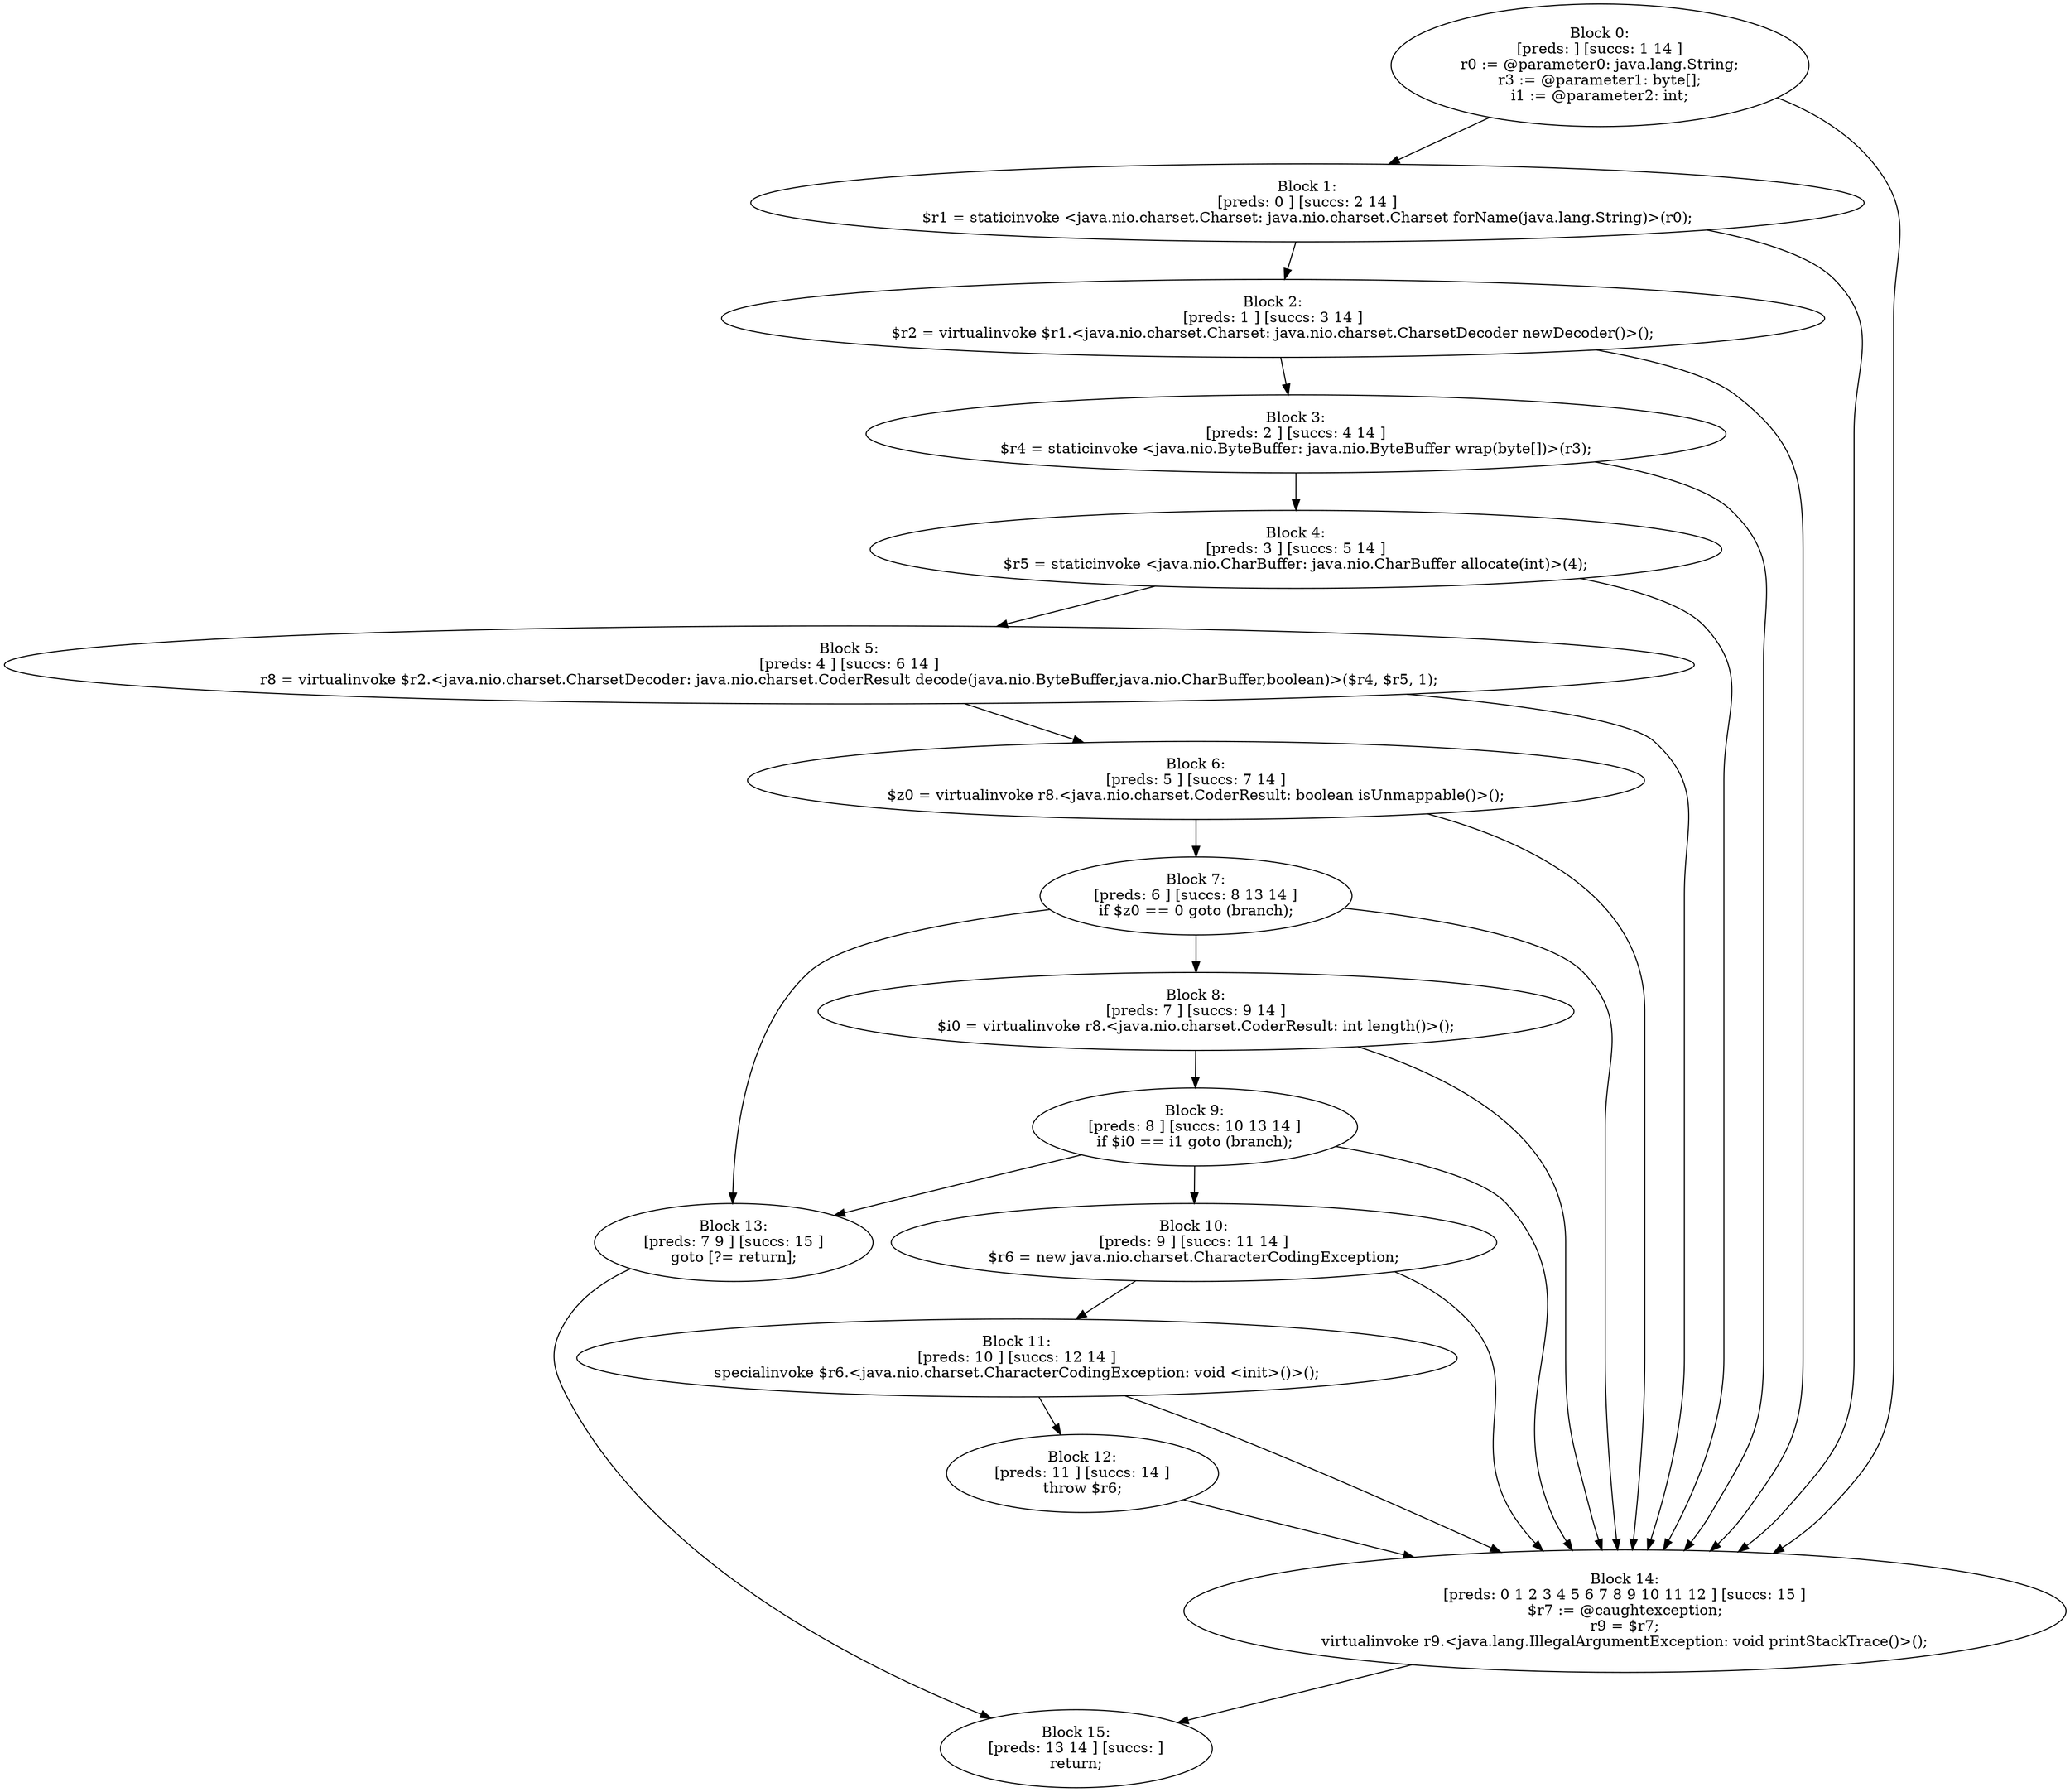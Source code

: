 digraph "unitGraph" {
    "Block 0:
[preds: ] [succs: 1 14 ]
r0 := @parameter0: java.lang.String;
r3 := @parameter1: byte[];
i1 := @parameter2: int;
"
    "Block 1:
[preds: 0 ] [succs: 2 14 ]
$r1 = staticinvoke <java.nio.charset.Charset: java.nio.charset.Charset forName(java.lang.String)>(r0);
"
    "Block 2:
[preds: 1 ] [succs: 3 14 ]
$r2 = virtualinvoke $r1.<java.nio.charset.Charset: java.nio.charset.CharsetDecoder newDecoder()>();
"
    "Block 3:
[preds: 2 ] [succs: 4 14 ]
$r4 = staticinvoke <java.nio.ByteBuffer: java.nio.ByteBuffer wrap(byte[])>(r3);
"
    "Block 4:
[preds: 3 ] [succs: 5 14 ]
$r5 = staticinvoke <java.nio.CharBuffer: java.nio.CharBuffer allocate(int)>(4);
"
    "Block 5:
[preds: 4 ] [succs: 6 14 ]
r8 = virtualinvoke $r2.<java.nio.charset.CharsetDecoder: java.nio.charset.CoderResult decode(java.nio.ByteBuffer,java.nio.CharBuffer,boolean)>($r4, $r5, 1);
"
    "Block 6:
[preds: 5 ] [succs: 7 14 ]
$z0 = virtualinvoke r8.<java.nio.charset.CoderResult: boolean isUnmappable()>();
"
    "Block 7:
[preds: 6 ] [succs: 8 13 14 ]
if $z0 == 0 goto (branch);
"
    "Block 8:
[preds: 7 ] [succs: 9 14 ]
$i0 = virtualinvoke r8.<java.nio.charset.CoderResult: int length()>();
"
    "Block 9:
[preds: 8 ] [succs: 10 13 14 ]
if $i0 == i1 goto (branch);
"
    "Block 10:
[preds: 9 ] [succs: 11 14 ]
$r6 = new java.nio.charset.CharacterCodingException;
"
    "Block 11:
[preds: 10 ] [succs: 12 14 ]
specialinvoke $r6.<java.nio.charset.CharacterCodingException: void <init>()>();
"
    "Block 12:
[preds: 11 ] [succs: 14 ]
throw $r6;
"
    "Block 13:
[preds: 7 9 ] [succs: 15 ]
goto [?= return];
"
    "Block 14:
[preds: 0 1 2 3 4 5 6 7 8 9 10 11 12 ] [succs: 15 ]
$r7 := @caughtexception;
r9 = $r7;
virtualinvoke r9.<java.lang.IllegalArgumentException: void printStackTrace()>();
"
    "Block 15:
[preds: 13 14 ] [succs: ]
return;
"
    "Block 0:
[preds: ] [succs: 1 14 ]
r0 := @parameter0: java.lang.String;
r3 := @parameter1: byte[];
i1 := @parameter2: int;
"->"Block 1:
[preds: 0 ] [succs: 2 14 ]
$r1 = staticinvoke <java.nio.charset.Charset: java.nio.charset.Charset forName(java.lang.String)>(r0);
";
    "Block 0:
[preds: ] [succs: 1 14 ]
r0 := @parameter0: java.lang.String;
r3 := @parameter1: byte[];
i1 := @parameter2: int;
"->"Block 14:
[preds: 0 1 2 3 4 5 6 7 8 9 10 11 12 ] [succs: 15 ]
$r7 := @caughtexception;
r9 = $r7;
virtualinvoke r9.<java.lang.IllegalArgumentException: void printStackTrace()>();
";
    "Block 1:
[preds: 0 ] [succs: 2 14 ]
$r1 = staticinvoke <java.nio.charset.Charset: java.nio.charset.Charset forName(java.lang.String)>(r0);
"->"Block 2:
[preds: 1 ] [succs: 3 14 ]
$r2 = virtualinvoke $r1.<java.nio.charset.Charset: java.nio.charset.CharsetDecoder newDecoder()>();
";
    "Block 1:
[preds: 0 ] [succs: 2 14 ]
$r1 = staticinvoke <java.nio.charset.Charset: java.nio.charset.Charset forName(java.lang.String)>(r0);
"->"Block 14:
[preds: 0 1 2 3 4 5 6 7 8 9 10 11 12 ] [succs: 15 ]
$r7 := @caughtexception;
r9 = $r7;
virtualinvoke r9.<java.lang.IllegalArgumentException: void printStackTrace()>();
";
    "Block 2:
[preds: 1 ] [succs: 3 14 ]
$r2 = virtualinvoke $r1.<java.nio.charset.Charset: java.nio.charset.CharsetDecoder newDecoder()>();
"->"Block 3:
[preds: 2 ] [succs: 4 14 ]
$r4 = staticinvoke <java.nio.ByteBuffer: java.nio.ByteBuffer wrap(byte[])>(r3);
";
    "Block 2:
[preds: 1 ] [succs: 3 14 ]
$r2 = virtualinvoke $r1.<java.nio.charset.Charset: java.nio.charset.CharsetDecoder newDecoder()>();
"->"Block 14:
[preds: 0 1 2 3 4 5 6 7 8 9 10 11 12 ] [succs: 15 ]
$r7 := @caughtexception;
r9 = $r7;
virtualinvoke r9.<java.lang.IllegalArgumentException: void printStackTrace()>();
";
    "Block 3:
[preds: 2 ] [succs: 4 14 ]
$r4 = staticinvoke <java.nio.ByteBuffer: java.nio.ByteBuffer wrap(byte[])>(r3);
"->"Block 4:
[preds: 3 ] [succs: 5 14 ]
$r5 = staticinvoke <java.nio.CharBuffer: java.nio.CharBuffer allocate(int)>(4);
";
    "Block 3:
[preds: 2 ] [succs: 4 14 ]
$r4 = staticinvoke <java.nio.ByteBuffer: java.nio.ByteBuffer wrap(byte[])>(r3);
"->"Block 14:
[preds: 0 1 2 3 4 5 6 7 8 9 10 11 12 ] [succs: 15 ]
$r7 := @caughtexception;
r9 = $r7;
virtualinvoke r9.<java.lang.IllegalArgumentException: void printStackTrace()>();
";
    "Block 4:
[preds: 3 ] [succs: 5 14 ]
$r5 = staticinvoke <java.nio.CharBuffer: java.nio.CharBuffer allocate(int)>(4);
"->"Block 5:
[preds: 4 ] [succs: 6 14 ]
r8 = virtualinvoke $r2.<java.nio.charset.CharsetDecoder: java.nio.charset.CoderResult decode(java.nio.ByteBuffer,java.nio.CharBuffer,boolean)>($r4, $r5, 1);
";
    "Block 4:
[preds: 3 ] [succs: 5 14 ]
$r5 = staticinvoke <java.nio.CharBuffer: java.nio.CharBuffer allocate(int)>(4);
"->"Block 14:
[preds: 0 1 2 3 4 5 6 7 8 9 10 11 12 ] [succs: 15 ]
$r7 := @caughtexception;
r9 = $r7;
virtualinvoke r9.<java.lang.IllegalArgumentException: void printStackTrace()>();
";
    "Block 5:
[preds: 4 ] [succs: 6 14 ]
r8 = virtualinvoke $r2.<java.nio.charset.CharsetDecoder: java.nio.charset.CoderResult decode(java.nio.ByteBuffer,java.nio.CharBuffer,boolean)>($r4, $r5, 1);
"->"Block 6:
[preds: 5 ] [succs: 7 14 ]
$z0 = virtualinvoke r8.<java.nio.charset.CoderResult: boolean isUnmappable()>();
";
    "Block 5:
[preds: 4 ] [succs: 6 14 ]
r8 = virtualinvoke $r2.<java.nio.charset.CharsetDecoder: java.nio.charset.CoderResult decode(java.nio.ByteBuffer,java.nio.CharBuffer,boolean)>($r4, $r5, 1);
"->"Block 14:
[preds: 0 1 2 3 4 5 6 7 8 9 10 11 12 ] [succs: 15 ]
$r7 := @caughtexception;
r9 = $r7;
virtualinvoke r9.<java.lang.IllegalArgumentException: void printStackTrace()>();
";
    "Block 6:
[preds: 5 ] [succs: 7 14 ]
$z0 = virtualinvoke r8.<java.nio.charset.CoderResult: boolean isUnmappable()>();
"->"Block 7:
[preds: 6 ] [succs: 8 13 14 ]
if $z0 == 0 goto (branch);
";
    "Block 6:
[preds: 5 ] [succs: 7 14 ]
$z0 = virtualinvoke r8.<java.nio.charset.CoderResult: boolean isUnmappable()>();
"->"Block 14:
[preds: 0 1 2 3 4 5 6 7 8 9 10 11 12 ] [succs: 15 ]
$r7 := @caughtexception;
r9 = $r7;
virtualinvoke r9.<java.lang.IllegalArgumentException: void printStackTrace()>();
";
    "Block 7:
[preds: 6 ] [succs: 8 13 14 ]
if $z0 == 0 goto (branch);
"->"Block 8:
[preds: 7 ] [succs: 9 14 ]
$i0 = virtualinvoke r8.<java.nio.charset.CoderResult: int length()>();
";
    "Block 7:
[preds: 6 ] [succs: 8 13 14 ]
if $z0 == 0 goto (branch);
"->"Block 13:
[preds: 7 9 ] [succs: 15 ]
goto [?= return];
";
    "Block 7:
[preds: 6 ] [succs: 8 13 14 ]
if $z0 == 0 goto (branch);
"->"Block 14:
[preds: 0 1 2 3 4 5 6 7 8 9 10 11 12 ] [succs: 15 ]
$r7 := @caughtexception;
r9 = $r7;
virtualinvoke r9.<java.lang.IllegalArgumentException: void printStackTrace()>();
";
    "Block 8:
[preds: 7 ] [succs: 9 14 ]
$i0 = virtualinvoke r8.<java.nio.charset.CoderResult: int length()>();
"->"Block 9:
[preds: 8 ] [succs: 10 13 14 ]
if $i0 == i1 goto (branch);
";
    "Block 8:
[preds: 7 ] [succs: 9 14 ]
$i0 = virtualinvoke r8.<java.nio.charset.CoderResult: int length()>();
"->"Block 14:
[preds: 0 1 2 3 4 5 6 7 8 9 10 11 12 ] [succs: 15 ]
$r7 := @caughtexception;
r9 = $r7;
virtualinvoke r9.<java.lang.IllegalArgumentException: void printStackTrace()>();
";
    "Block 9:
[preds: 8 ] [succs: 10 13 14 ]
if $i0 == i1 goto (branch);
"->"Block 10:
[preds: 9 ] [succs: 11 14 ]
$r6 = new java.nio.charset.CharacterCodingException;
";
    "Block 9:
[preds: 8 ] [succs: 10 13 14 ]
if $i0 == i1 goto (branch);
"->"Block 13:
[preds: 7 9 ] [succs: 15 ]
goto [?= return];
";
    "Block 9:
[preds: 8 ] [succs: 10 13 14 ]
if $i0 == i1 goto (branch);
"->"Block 14:
[preds: 0 1 2 3 4 5 6 7 8 9 10 11 12 ] [succs: 15 ]
$r7 := @caughtexception;
r9 = $r7;
virtualinvoke r9.<java.lang.IllegalArgumentException: void printStackTrace()>();
";
    "Block 10:
[preds: 9 ] [succs: 11 14 ]
$r6 = new java.nio.charset.CharacterCodingException;
"->"Block 11:
[preds: 10 ] [succs: 12 14 ]
specialinvoke $r6.<java.nio.charset.CharacterCodingException: void <init>()>();
";
    "Block 10:
[preds: 9 ] [succs: 11 14 ]
$r6 = new java.nio.charset.CharacterCodingException;
"->"Block 14:
[preds: 0 1 2 3 4 5 6 7 8 9 10 11 12 ] [succs: 15 ]
$r7 := @caughtexception;
r9 = $r7;
virtualinvoke r9.<java.lang.IllegalArgumentException: void printStackTrace()>();
";
    "Block 11:
[preds: 10 ] [succs: 12 14 ]
specialinvoke $r6.<java.nio.charset.CharacterCodingException: void <init>()>();
"->"Block 12:
[preds: 11 ] [succs: 14 ]
throw $r6;
";
    "Block 11:
[preds: 10 ] [succs: 12 14 ]
specialinvoke $r6.<java.nio.charset.CharacterCodingException: void <init>()>();
"->"Block 14:
[preds: 0 1 2 3 4 5 6 7 8 9 10 11 12 ] [succs: 15 ]
$r7 := @caughtexception;
r9 = $r7;
virtualinvoke r9.<java.lang.IllegalArgumentException: void printStackTrace()>();
";
    "Block 12:
[preds: 11 ] [succs: 14 ]
throw $r6;
"->"Block 14:
[preds: 0 1 2 3 4 5 6 7 8 9 10 11 12 ] [succs: 15 ]
$r7 := @caughtexception;
r9 = $r7;
virtualinvoke r9.<java.lang.IllegalArgumentException: void printStackTrace()>();
";
    "Block 13:
[preds: 7 9 ] [succs: 15 ]
goto [?= return];
"->"Block 15:
[preds: 13 14 ] [succs: ]
return;
";
    "Block 14:
[preds: 0 1 2 3 4 5 6 7 8 9 10 11 12 ] [succs: 15 ]
$r7 := @caughtexception;
r9 = $r7;
virtualinvoke r9.<java.lang.IllegalArgumentException: void printStackTrace()>();
"->"Block 15:
[preds: 13 14 ] [succs: ]
return;
";
}
